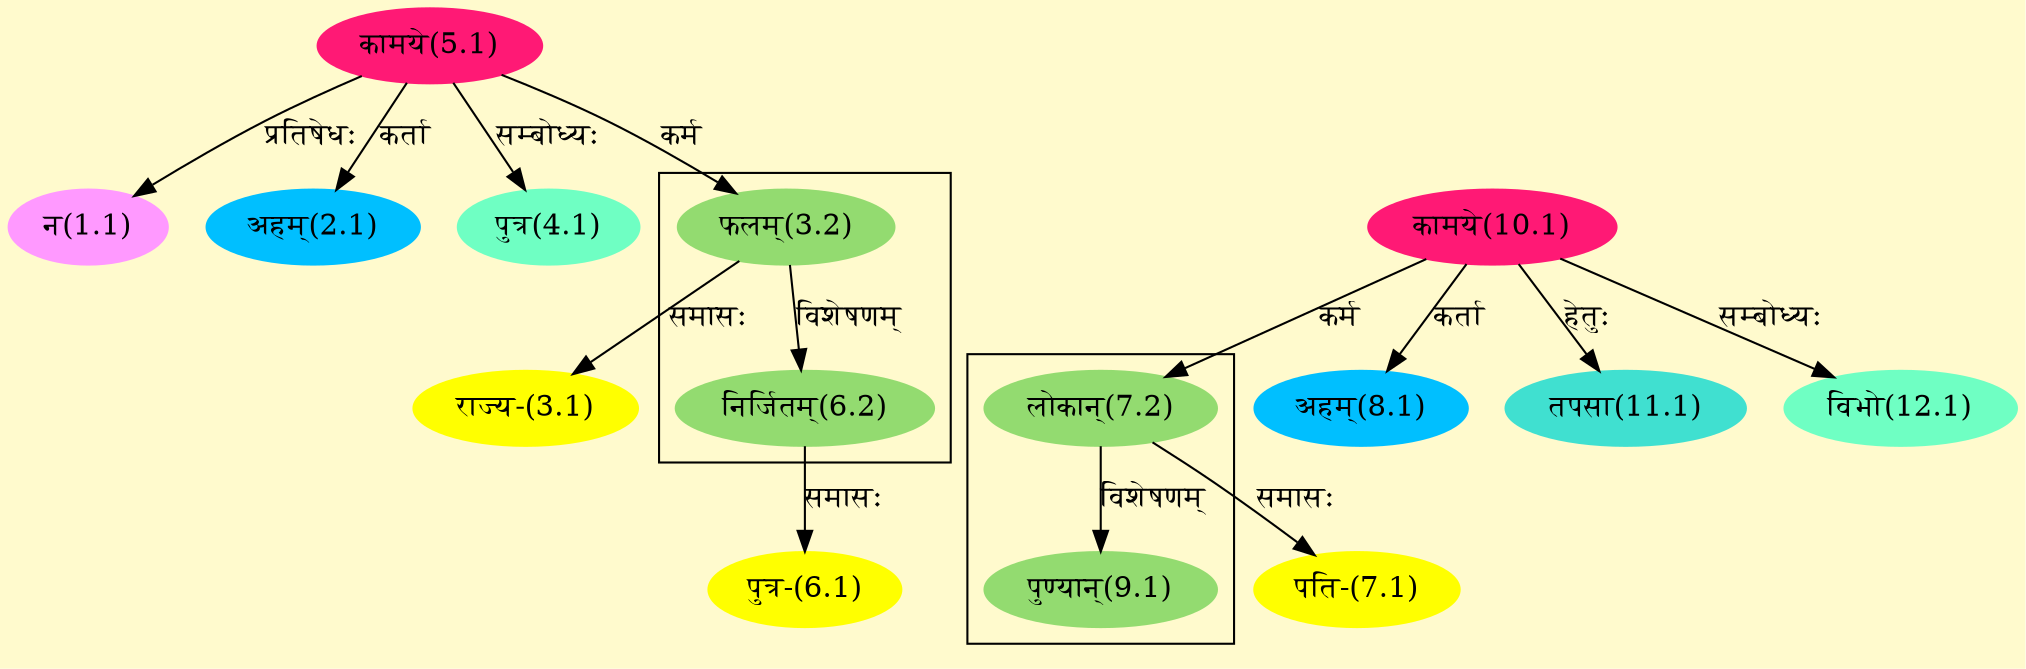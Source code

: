 digraph G{
rankdir=BT;
 compound=true;
 bgcolor="lemonchiffon1";

subgraph cluster_1{
Node6_2 [style=filled, color="#93DB70" label = "निर्जितम्(6.2)"]
Node3_2 [style=filled, color="#93DB70" label = "फलम्(3.2)"]

}

subgraph cluster_2{
Node9_1 [style=filled, color="#93DB70" label = "पुण्यान्(9.1)"]
Node7_2 [style=filled, color="#93DB70" label = "लोकान्(7.2)"]

}
Node1_1 [style=filled, color="#FF99FF" label = "न(1.1)"]
Node5_1 [style=filled, color="#FF1975" label = "कामये(5.1)"]
Node2_1 [style=filled, color="#00BFFF" label = "अहम्(2.1)"]
Node3_1 [style=filled, color="#FFFF00" label = "राज्य-(3.1)"]
Node3_2 [style=filled, color="#93DB70" label = "फलम्(3.2)"]
Node4_1 [style=filled, color="#6FFFC3" label = "पुत्र(4.1)"]
Node [style=filled, color="" label = "()"]
Node6_1 [style=filled, color="#FFFF00" label = "पुत्र-(6.1)"]
Node6_2 [style=filled, color="#93DB70" label = "निर्जितम्(6.2)"]
Node7_1 [style=filled, color="#FFFF00" label = "पति-(7.1)"]
Node7_2 [style=filled, color="#93DB70" label = "लोकान्(7.2)"]
Node10_1 [style=filled, color="#FF1975" label = "कामये(10.1)"]
Node8_1 [style=filled, color="#00BFFF" label = "अहम्(8.1)"]
Node11_1 [style=filled, color="#40E0D0" label = "तपसा(11.1)"]
Node12_1 [style=filled, color="#6FFFC3" label = "विभो(12.1)"]
/* Start of Relations section */

Node1_1 -> Node5_1 [  label="प्रतिषेधः"  dir="back" ]
Node2_1 -> Node5_1 [  label="कर्ता"  dir="back" ]
Node3_1 -> Node3_2 [  label="समासः"  dir="back" ]
Node3_2 -> Node5_1 [  label="कर्म"  dir="back" ]
Node4_1 -> Node5_1 [  label="सम्बोध्यः"  dir="back" ]
Node6_1 -> Node6_2 [  label="समासः"  dir="back" ]
Node6_2 -> Node3_2 [  label="विशेषणम्"  dir="back" ]
Node7_1 -> Node7_2 [  label="समासः"  dir="back" ]
Node7_2 -> Node10_1 [  label="कर्म"  dir="back" ]
Node8_1 -> Node10_1 [  label="कर्ता"  dir="back" ]
Node9_1 -> Node7_2 [  label="विशेषणम्"  dir="back" ]
Node11_1 -> Node10_1 [  label="हेतुः"  dir="back" ]
Node12_1 -> Node10_1 [  label="सम्बोध्यः"  dir="back" ]
}
